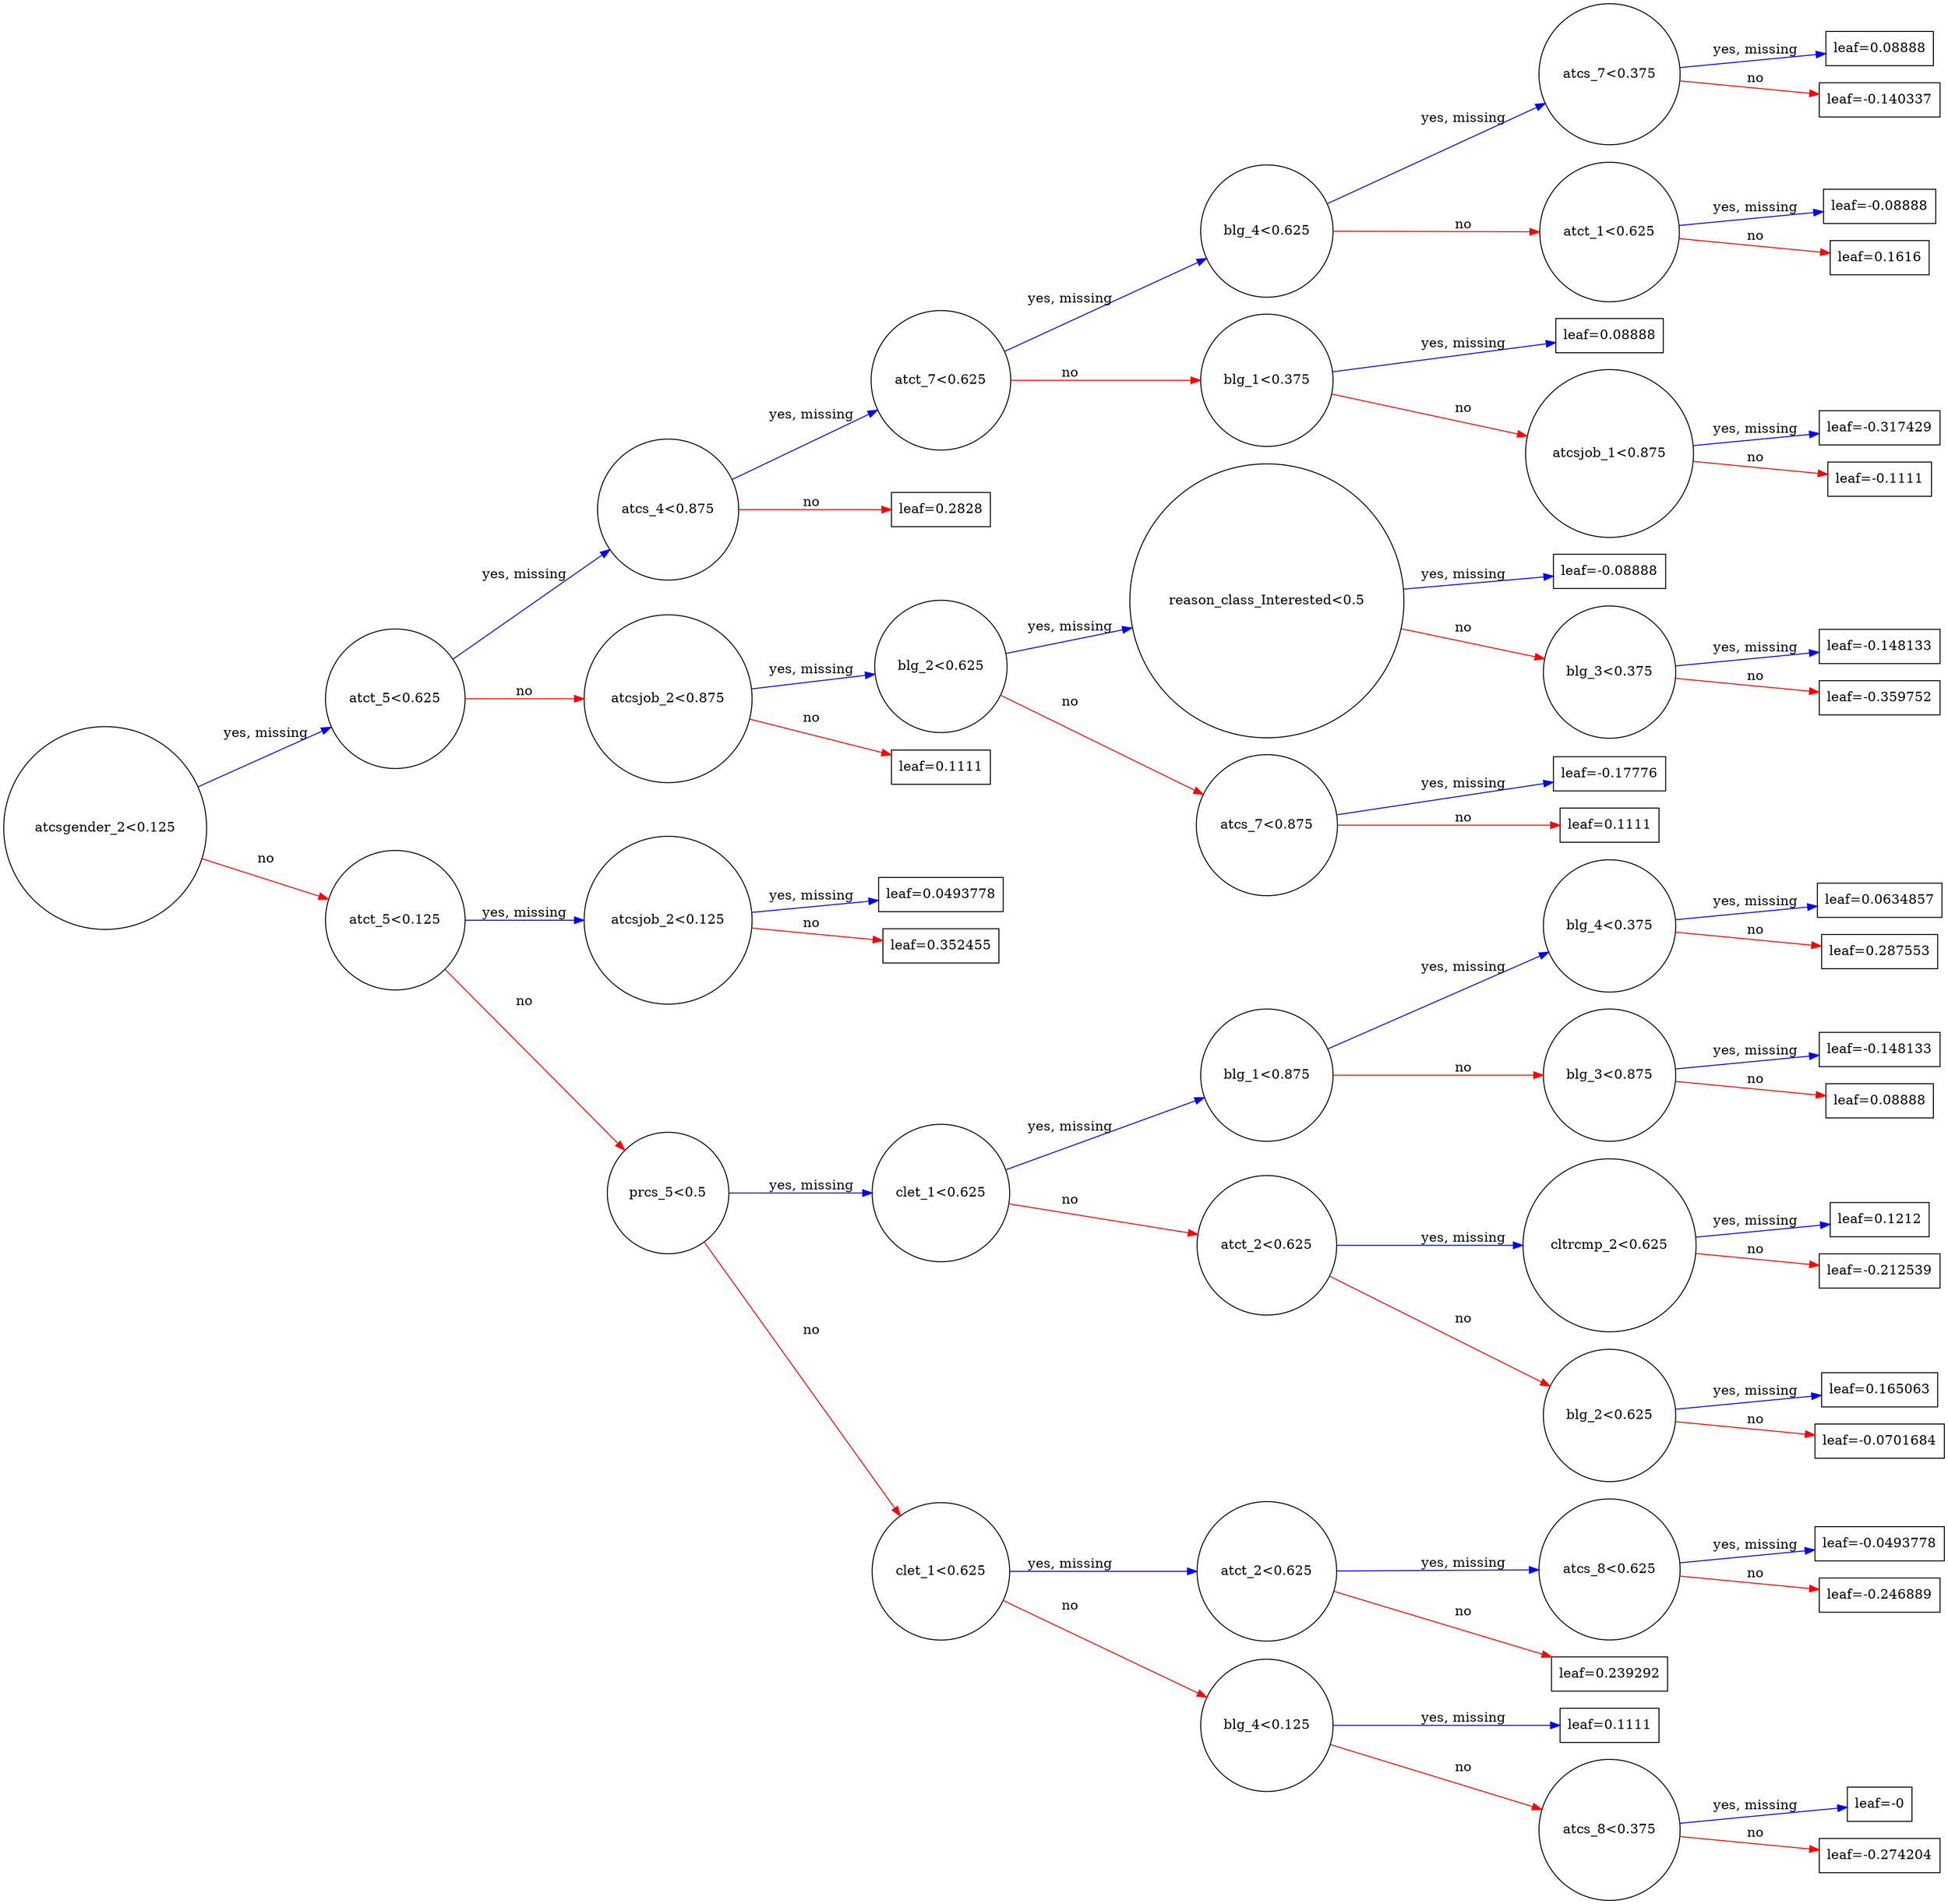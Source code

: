 digraph {
	graph [rankdir=LR]
		0 [label="atcsgender_2<0.125" shape=circle]
			0 -> 1 [label="yes, missing" color="#0000FF"]
			0 -> 2 [label=no color="#FF0000"]
		1 [label="atct_5<0.625" shape=circle]
			1 -> 3 [label="yes, missing" color="#0000FF"]
			1 -> 4 [label=no color="#FF0000"]
		3 [label="atcs_4<0.875" shape=circle]
			3 -> 7 [label="yes, missing" color="#0000FF"]
			3 -> 8 [label=no color="#FF0000"]
		7 [label="atct_7<0.625" shape=circle]
			7 -> 15 [label="yes, missing" color="#0000FF"]
			7 -> 16 [label=no color="#FF0000"]
		15 [label="blg_4<0.625" shape=circle]
			15 -> 23 [label="yes, missing" color="#0000FF"]
			15 -> 24 [label=no color="#FF0000"]
		23 [label="atcs_7<0.375" shape=circle]
			23 -> 39 [label="yes, missing" color="#0000FF"]
			23 -> 40 [label=no color="#FF0000"]
		39 [label="leaf=0.08888" shape=box]
		40 [label="leaf=-0.140337" shape=box]
		24 [label="atct_1<0.625" shape=circle]
			24 -> 41 [label="yes, missing" color="#0000FF"]
			24 -> 42 [label=no color="#FF0000"]
		41 [label="leaf=-0.08888" shape=box]
		42 [label="leaf=0.1616" shape=box]
		16 [label="blg_1<0.375" shape=circle]
			16 -> 25 [label="yes, missing" color="#0000FF"]
			16 -> 26 [label=no color="#FF0000"]
		25 [label="leaf=0.08888" shape=box]
		26 [label="atcsjob_1<0.875" shape=circle]
			26 -> 43 [label="yes, missing" color="#0000FF"]
			26 -> 44 [label=no color="#FF0000"]
		43 [label="leaf=-0.317429" shape=box]
		44 [label="leaf=-0.1111" shape=box]
		8 [label="leaf=0.2828" shape=box]
		4 [label="atcsjob_2<0.875" shape=circle]
			4 -> 9 [label="yes, missing" color="#0000FF"]
			4 -> 10 [label=no color="#FF0000"]
		9 [label="blg_2<0.625" shape=circle]
			9 -> 17 [label="yes, missing" color="#0000FF"]
			9 -> 18 [label=no color="#FF0000"]
		17 [label="reason_class_Interested<0.5" shape=circle]
			17 -> 27 [label="yes, missing" color="#0000FF"]
			17 -> 28 [label=no color="#FF0000"]
		27 [label="leaf=-0.08888" shape=box]
		28 [label="blg_3<0.375" shape=circle]
			28 -> 45 [label="yes, missing" color="#0000FF"]
			28 -> 46 [label=no color="#FF0000"]
		45 [label="leaf=-0.148133" shape=box]
		46 [label="leaf=-0.359752" shape=box]
		18 [label="atcs_7<0.875" shape=circle]
			18 -> 29 [label="yes, missing" color="#0000FF"]
			18 -> 30 [label=no color="#FF0000"]
		29 [label="leaf=-0.17776" shape=box]
		30 [label="leaf=0.1111" shape=box]
		10 [label="leaf=0.1111" shape=box]
		2 [label="atct_5<0.125" shape=circle]
			2 -> 5 [label="yes, missing" color="#0000FF"]
			2 -> 6 [label=no color="#FF0000"]
		5 [label="atcsjob_2<0.125" shape=circle]
			5 -> 11 [label="yes, missing" color="#0000FF"]
			5 -> 12 [label=no color="#FF0000"]
		11 [label="leaf=0.0493778" shape=box]
		12 [label="leaf=0.352455" shape=box]
		6 [label="prcs_5<0.5" shape=circle]
			6 -> 13 [label="yes, missing" color="#0000FF"]
			6 -> 14 [label=no color="#FF0000"]
		13 [label="clet_1<0.625" shape=circle]
			13 -> 19 [label="yes, missing" color="#0000FF"]
			13 -> 20 [label=no color="#FF0000"]
		19 [label="blg_1<0.875" shape=circle]
			19 -> 31 [label="yes, missing" color="#0000FF"]
			19 -> 32 [label=no color="#FF0000"]
		31 [label="blg_4<0.375" shape=circle]
			31 -> 47 [label="yes, missing" color="#0000FF"]
			31 -> 48 [label=no color="#FF0000"]
		47 [label="leaf=0.0634857" shape=box]
		48 [label="leaf=0.287553" shape=box]
		32 [label="blg_3<0.875" shape=circle]
			32 -> 49 [label="yes, missing" color="#0000FF"]
			32 -> 50 [label=no color="#FF0000"]
		49 [label="leaf=-0.148133" shape=box]
		50 [label="leaf=0.08888" shape=box]
		20 [label="atct_2<0.625" shape=circle]
			20 -> 33 [label="yes, missing" color="#0000FF"]
			20 -> 34 [label=no color="#FF0000"]
		33 [label="cltrcmp_2<0.625" shape=circle]
			33 -> 51 [label="yes, missing" color="#0000FF"]
			33 -> 52 [label=no color="#FF0000"]
		51 [label="leaf=0.1212" shape=box]
		52 [label="leaf=-0.212539" shape=box]
		34 [label="blg_2<0.625" shape=circle]
			34 -> 53 [label="yes, missing" color="#0000FF"]
			34 -> 54 [label=no color="#FF0000"]
		53 [label="leaf=0.165063" shape=box]
		54 [label="leaf=-0.0701684" shape=box]
		14 [label="clet_1<0.625" shape=circle]
			14 -> 21 [label="yes, missing" color="#0000FF"]
			14 -> 22 [label=no color="#FF0000"]
		21 [label="atct_2<0.625" shape=circle]
			21 -> 35 [label="yes, missing" color="#0000FF"]
			21 -> 36 [label=no color="#FF0000"]
		35 [label="atcs_8<0.625" shape=circle]
			35 -> 55 [label="yes, missing" color="#0000FF"]
			35 -> 56 [label=no color="#FF0000"]
		55 [label="leaf=-0.0493778" shape=box]
		56 [label="leaf=-0.246889" shape=box]
		36 [label="leaf=0.239292" shape=box]
		22 [label="blg_4<0.125" shape=circle]
			22 -> 37 [label="yes, missing" color="#0000FF"]
			22 -> 38 [label=no color="#FF0000"]
		37 [label="leaf=0.1111" shape=box]
		38 [label="atcs_8<0.375" shape=circle]
			38 -> 57 [label="yes, missing" color="#0000FF"]
			38 -> 58 [label=no color="#FF0000"]
		57 [label="leaf=-0" shape=box]
		58 [label="leaf=-0.274204" shape=box]
}